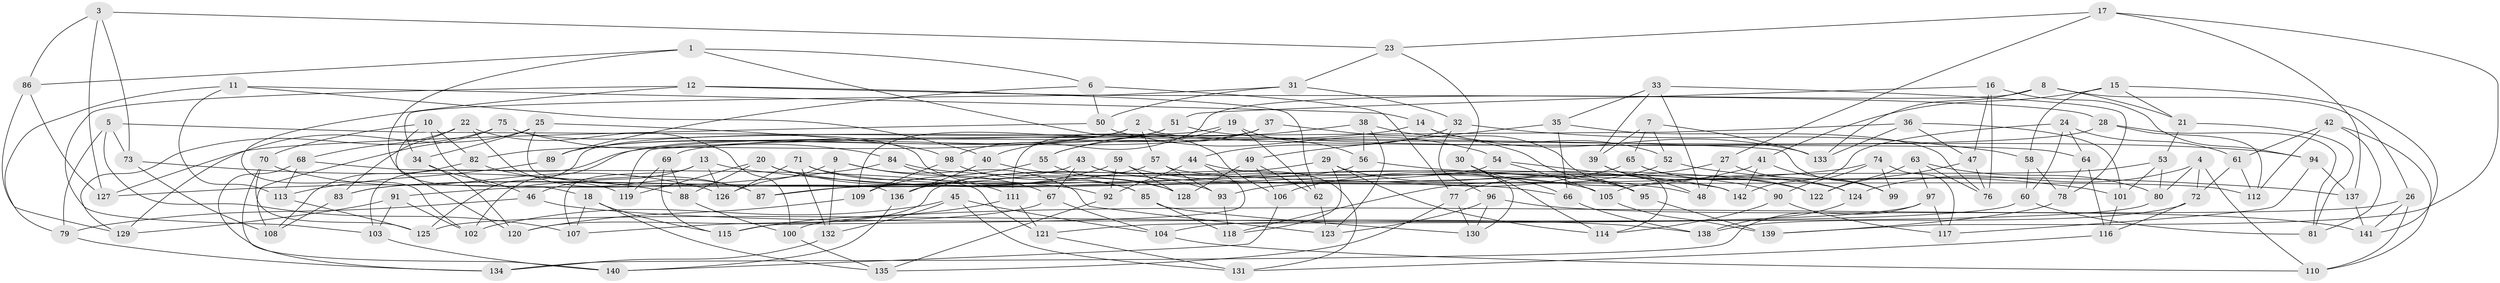 // coarse degree distribution, {8: 0.13333333333333333, 5: 0.15555555555555556, 9: 0.13333333333333333, 7: 0.3111111111111111, 6: 0.15555555555555556, 4: 0.06666666666666667, 10: 0.022222222222222223, 3: 0.022222222222222223}
// Generated by graph-tools (version 1.1) at 2025/38/03/04/25 23:38:12]
// undirected, 142 vertices, 284 edges
graph export_dot {
  node [color=gray90,style=filled];
  1;
  2;
  3;
  4;
  5;
  6;
  7;
  8;
  9;
  10;
  11;
  12;
  13;
  14;
  15;
  16;
  17;
  18;
  19;
  20;
  21;
  22;
  23;
  24;
  25;
  26;
  27;
  28;
  29;
  30;
  31;
  32;
  33;
  34;
  35;
  36;
  37;
  38;
  39;
  40;
  41;
  42;
  43;
  44;
  45;
  46;
  47;
  48;
  49;
  50;
  51;
  52;
  53;
  54;
  55;
  56;
  57;
  58;
  59;
  60;
  61;
  62;
  63;
  64;
  65;
  66;
  67;
  68;
  69;
  70;
  71;
  72;
  73;
  74;
  75;
  76;
  77;
  78;
  79;
  80;
  81;
  82;
  83;
  84;
  85;
  86;
  87;
  88;
  89;
  90;
  91;
  92;
  93;
  94;
  95;
  96;
  97;
  98;
  99;
  100;
  101;
  102;
  103;
  104;
  105;
  106;
  107;
  108;
  109;
  110;
  111;
  112;
  113;
  114;
  115;
  116;
  117;
  118;
  119;
  120;
  121;
  122;
  123;
  124;
  125;
  126;
  127;
  128;
  129;
  130;
  131;
  132;
  133;
  134;
  135;
  136;
  137;
  138;
  139;
  140;
  141;
  142;
  1 -- 106;
  1 -- 6;
  1 -- 18;
  1 -- 86;
  2 -- 57;
  2 -- 82;
  2 -- 89;
  2 -- 64;
  3 -- 23;
  3 -- 86;
  3 -- 73;
  3 -- 127;
  4 -- 72;
  4 -- 110;
  4 -- 80;
  4 -- 124;
  5 -- 99;
  5 -- 107;
  5 -- 73;
  5 -- 79;
  6 -- 50;
  6 -- 77;
  6 -- 89;
  7 -- 133;
  7 -- 52;
  7 -- 65;
  7 -- 39;
  8 -- 133;
  8 -- 21;
  8 -- 98;
  8 -- 26;
  9 -- 123;
  9 -- 132;
  9 -- 126;
  9 -- 67;
  10 -- 70;
  10 -- 82;
  10 -- 120;
  10 -- 119;
  11 -- 14;
  11 -- 79;
  11 -- 40;
  11 -- 113;
  12 -- 62;
  12 -- 28;
  12 -- 102;
  12 -- 103;
  13 -- 46;
  13 -- 107;
  13 -- 126;
  13 -- 48;
  14 -- 52;
  14 -- 133;
  14 -- 103;
  15 -- 41;
  15 -- 58;
  15 -- 21;
  15 -- 141;
  16 -- 51;
  16 -- 47;
  16 -- 76;
  16 -- 94;
  17 -- 23;
  17 -- 139;
  17 -- 27;
  17 -- 137;
  18 -- 115;
  18 -- 107;
  18 -- 135;
  19 -- 40;
  19 -- 125;
  19 -- 56;
  19 -- 62;
  20 -- 92;
  20 -- 119;
  20 -- 122;
  20 -- 88;
  21 -- 81;
  21 -- 53;
  22 -- 100;
  22 -- 87;
  22 -- 83;
  22 -- 68;
  23 -- 31;
  23 -- 30;
  24 -- 64;
  24 -- 61;
  24 -- 60;
  24 -- 142;
  25 -- 129;
  25 -- 34;
  25 -- 98;
  25 -- 136;
  26 -- 110;
  26 -- 100;
  26 -- 141;
  27 -- 48;
  27 -- 77;
  27 -- 99;
  28 -- 81;
  28 -- 69;
  28 -- 112;
  29 -- 114;
  29 -- 95;
  29 -- 118;
  29 -- 136;
  30 -- 130;
  30 -- 66;
  30 -- 114;
  31 -- 34;
  31 -- 50;
  31 -- 32;
  32 -- 44;
  32 -- 96;
  32 -- 58;
  33 -- 48;
  33 -- 39;
  33 -- 35;
  33 -- 78;
  34 -- 120;
  34 -- 46;
  35 -- 66;
  35 -- 49;
  35 -- 76;
  36 -- 47;
  36 -- 133;
  36 -- 101;
  36 -- 119;
  37 -- 111;
  37 -- 55;
  37 -- 102;
  37 -- 95;
  38 -- 55;
  38 -- 95;
  38 -- 123;
  38 -- 56;
  39 -- 48;
  39 -- 114;
  40 -- 93;
  40 -- 136;
  41 -- 142;
  41 -- 106;
  41 -- 99;
  42 -- 81;
  42 -- 112;
  42 -- 110;
  42 -- 61;
  43 -- 67;
  43 -- 83;
  43 -- 131;
  43 -- 66;
  44 -- 92;
  44 -- 115;
  44 -- 90;
  45 -- 104;
  45 -- 132;
  45 -- 131;
  45 -- 102;
  46 -- 138;
  46 -- 79;
  47 -- 122;
  47 -- 76;
  49 -- 106;
  49 -- 128;
  49 -- 62;
  50 -- 54;
  50 -- 127;
  51 -- 89;
  51 -- 94;
  51 -- 109;
  52 -- 118;
  52 -- 101;
  53 -- 80;
  53 -- 101;
  53 -- 105;
  54 -- 91;
  54 -- 105;
  54 -- 142;
  55 -- 109;
  55 -- 128;
  56 -- 137;
  56 -- 120;
  57 -- 93;
  57 -- 83;
  57 -- 112;
  58 -- 60;
  58 -- 78;
  59 -- 128;
  59 -- 124;
  59 -- 87;
  59 -- 92;
  60 -- 81;
  60 -- 121;
  61 -- 72;
  61 -- 112;
  62 -- 123;
  63 -- 97;
  63 -- 122;
  63 -- 80;
  63 -- 76;
  64 -- 78;
  64 -- 116;
  65 -- 122;
  65 -- 93;
  65 -- 124;
  66 -- 138;
  67 -- 104;
  67 -- 107;
  68 -- 121;
  68 -- 134;
  68 -- 113;
  69 -- 115;
  69 -- 88;
  69 -- 119;
  70 -- 140;
  70 -- 125;
  70 -- 126;
  71 -- 105;
  71 -- 126;
  71 -- 132;
  71 -- 111;
  72 -- 138;
  72 -- 116;
  73 -- 108;
  73 -- 88;
  74 -- 117;
  74 -- 99;
  74 -- 90;
  74 -- 87;
  75 -- 85;
  75 -- 84;
  75 -- 129;
  75 -- 108;
  77 -- 135;
  77 -- 130;
  78 -- 139;
  79 -- 134;
  80 -- 104;
  82 -- 108;
  82 -- 87;
  83 -- 108;
  84 -- 142;
  84 -- 85;
  84 -- 127;
  85 -- 130;
  85 -- 118;
  86 -- 127;
  86 -- 129;
  88 -- 100;
  89 -- 113;
  90 -- 117;
  90 -- 114;
  91 -- 129;
  91 -- 103;
  91 -- 102;
  92 -- 135;
  93 -- 118;
  94 -- 137;
  94 -- 117;
  95 -- 139;
  96 -- 141;
  96 -- 130;
  96 -- 123;
  97 -- 134;
  97 -- 117;
  97 -- 125;
  98 -- 128;
  98 -- 109;
  100 -- 135;
  101 -- 116;
  103 -- 140;
  104 -- 110;
  105 -- 139;
  106 -- 140;
  109 -- 120;
  111 -- 115;
  111 -- 121;
  113 -- 125;
  116 -- 131;
  121 -- 131;
  124 -- 138;
  132 -- 134;
  136 -- 140;
  137 -- 141;
}
